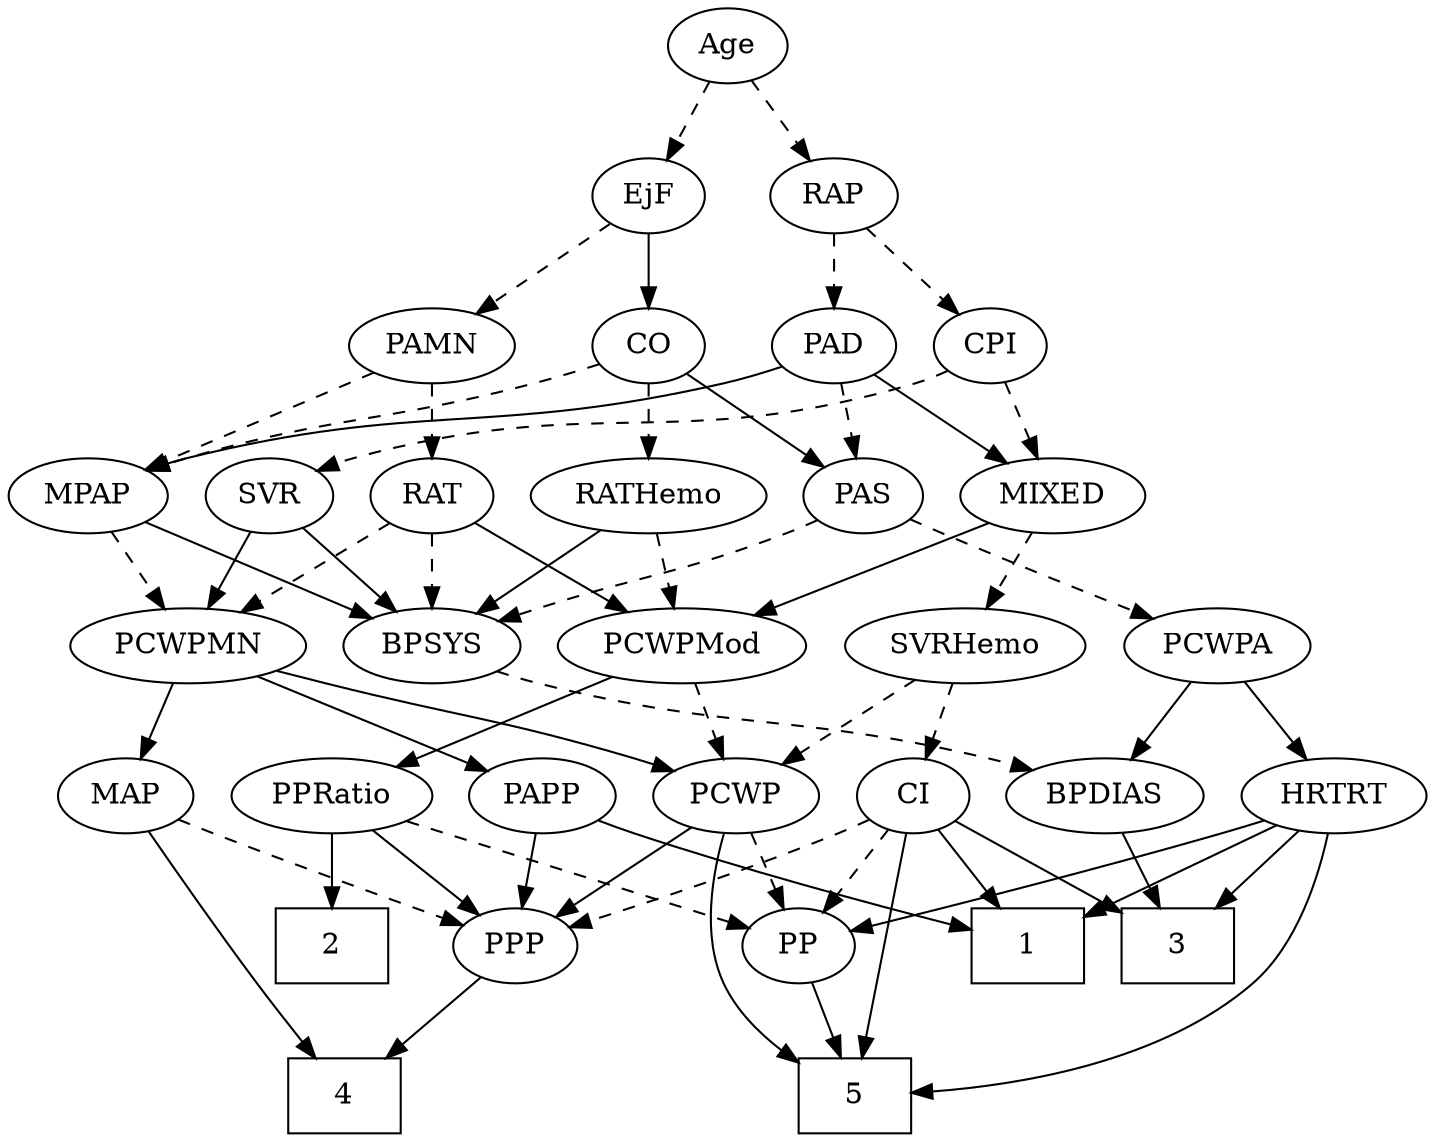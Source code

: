 strict digraph {
	graph [bb="0,0,623.74,540"];
	node [label="\N"];
	1	[height=0.5,
		pos="452.1,90",
		shape=box,
		width=0.75];
	2	[height=0.5,
		pos="143.1,90",
		shape=box,
		width=0.75];
	3	[height=0.5,
		pos="524.1,90",
		shape=box,
		width=0.75];
	4	[height=0.5,
		pos="148.1,18",
		shape=box,
		width=0.75];
	5	[height=0.5,
		pos="369.1,18",
		shape=box,
		width=0.75];
	Age	[height=0.5,
		pos="321.1,522",
		width=0.75];
	EjF	[height=0.5,
		pos="284.1,450",
		width=0.75];
	Age -> EjF	[pos="e,292.63,467.15 312.52,504.76 308.03,496.28 302.45,485.71 297.42,476.2",
		style=dashed];
	RAP	[height=0.5,
		pos="368.1,450",
		width=0.77632];
	Age -> RAP	[pos="e,357.47,466.82 331.76,505.12 337.65,496.34 345.09,485.26 351.7,475.42",
		style=dashed];
	CO	[height=0.5,
		pos="284.1,378",
		width=0.75];
	EjF -> CO	[pos="e,284.1,396.1 284.1,431.7 284.1,423.98 284.1,414.71 284.1,406.11",
		style=solid];
	PAMN	[height=0.5,
		pos="189.1,378",
		width=1.011];
	EjF -> PAMN	[pos="e,208.71,393.45 266.67,436.16 252.84,425.97 233.23,411.52 217.19,399.7",
		style=dashed];
	PAD	[height=0.5,
		pos="368.1,378",
		width=0.79437];
	RAP -> PAD	[pos="e,368.1,396.1 368.1,431.7 368.1,423.98 368.1,414.71 368.1,406.11",
		style=dashed];
	CPI	[height=0.5,
		pos="442.1,378",
		width=0.75];
	RAP -> CPI	[pos="e,427.04,393.25 383.43,434.5 393.92,424.58 407.99,411.26 419.72,400.16",
		style=dashed];
	MIXED	[height=0.5,
		pos="463.1,306",
		width=1.1193];
	PCWPMod	[height=0.5,
		pos="297.1,234",
		width=1.4443];
	MIXED -> PCWPMod	[pos="e,328.94,248.43 434.56,292.97 408.04,281.79 368.25,265 338.29,252.37",
		style=solid];
	SVRHemo	[height=0.5,
		pos="417.1,234",
		width=1.3902];
	MIXED -> SVRHemo	[pos="e,428.24,251.96 452.2,288.41 446.72,280.08 439.96,269.8 433.85,260.49",
		style=dashed];
	MPAP	[height=0.5,
		pos="35.097,306",
		width=0.97491];
	BPSYS	[height=0.5,
		pos="189.1,234",
		width=1.0471];
	MPAP -> BPSYS	[pos="e,162.86,246.93 60.527,293.44 85.932,281.89 125.2,264.04 153.66,251.11",
		style=solid];
	PCWPMN	[height=0.5,
		pos="83.097,234",
		width=1.3902];
	MPAP -> PCWPMN	[pos="e,71.691,251.63 46.23,288.76 52.082,280.23 59.383,269.58 65.941,260.02",
		style=dashed];
	BPDIAS	[height=0.5,
		pos="484.1,162",
		width=1.1735];
	BPSYS -> BPDIAS	[pos="e,452.75,174.22 217.19,221.98 223.36,219.8 229.9,217.67 236.1,216 322.02,192.78 346.89,202.13 433.1,180 436.31,179.18 439.61,178.25 \
442.91,177.28",
		style=dashed];
	PAD -> MIXED	[pos="e,443.01,321.8 385.97,363.83 399.66,353.74 418.83,339.62 434.63,327.98",
		style=solid];
	PAD -> MPAP	[pos="e,61.309,318.21 344.45,367.61 336.77,364.84 328.16,362.01 320.1,360 215.01,333.8 183.8,351.68 79.097,324 76.442,323.3 73.728,322.49 \
71.016,321.61",
		style=solid];
	PAS	[height=0.5,
		pos="378.1,306",
		width=0.75];
	PAD -> PAS	[pos="e,375.63,324.28 370.52,360.05 371.62,352.35 372.95,343.03 374.19,334.36",
		style=dashed];
	CO -> MPAP	[pos="e,61.879,318.04 260.85,368.56 252.47,365.66 242.91,362.52 234.1,360 166.09,340.59 146.69,344.8 79.097,324 76.543,323.21 73.926,322.35 \
71.303,321.45",
		style=dashed];
	CO -> PAS	[pos="e,360.81,319.87 301.78,363.83 316.05,353.21 336.32,338.11 352.39,326.15",
		style=solid];
	RATHemo	[height=0.5,
		pos="284.1,306",
		width=1.3721];
	CO -> RATHemo	[pos="e,284.1,324.1 284.1,359.7 284.1,351.98 284.1,342.71 284.1,334.11",
		style=dashed];
	PAS -> BPSYS	[pos="e,218.15,245.61 356.95,294.53 352.12,292.27 346.97,289.97 342.1,288 295.97,269.35 283.05,268.46 236.1,252 233.37,251.04 230.56,250.05 \
227.73,249.04",
		style=dashed];
	PCWPA	[height=0.5,
		pos="527.1,234",
		width=1.1555];
	PAS -> PCWPA	[pos="e,499.69,247.83 399.41,294.92 404.24,292.64 409.34,290.24 414.1,288 439.54,276.02 468.23,262.57 490.34,252.21",
		style=dashed];
	PAMN -> MPAP	[pos="e,60.445,318.52 163.32,365.28 137.63,353.6 98.005,335.59 69.608,322.69",
		style=dashed];
	RAT	[height=0.5,
		pos="189.1,306",
		width=0.75827];
	PAMN -> RAT	[pos="e,189.1,324.1 189.1,359.7 189.1,351.98 189.1,342.71 189.1,334.11",
		style=dashed];
	RATHemo -> BPSYS	[pos="e,208.82,249.54 263.01,289.46 249.49,279.5 231.77,266.44 217.07,255.61",
		style=solid];
	RATHemo -> PCWPMod	[pos="e,293.92,252.1 287.31,287.7 288.74,279.98 290.46,270.71 292.06,262.11",
		style=dashed];
	CPI -> MIXED	[pos="e,457.91,324.28 447.18,360.05 449.52,352.26 452.35,342.82 454.97,334.08",
		style=dashed];
	SVR	[height=0.5,
		pos="116.1,306",
		width=0.77632];
	CPI -> SVR	[pos="e,137.21,317.97 421.58,366.02 416.62,363.73 411.26,361.55 406.1,360 297.3,327.39 262.06,356.04 153.1,324 150.95,323.37 148.76,322.63 \
146.59,321.83",
		style=dashed];
	RAT -> BPSYS	[pos="e,189.1,252.1 189.1,287.7 189.1,279.98 189.1,270.71 189.1,262.11",
		style=dashed];
	RAT -> PCWPMod	[pos="e,273.6,250.23 207.91,292.81 223.67,282.59 246.5,267.79 265.12,255.73",
		style=solid];
	RAT -> PCWPMN	[pos="e,105.94,250.09 170.15,292.49 154.69,282.28 132.54,267.65 114.45,255.7",
		style=dashed];
	SVR -> BPSYS	[pos="e,172.98,250.46 131.22,290.5 141.13,281 154.28,268.38 165.55,257.58",
		style=solid];
	SVR -> PCWPMN	[pos="e,91.091,251.96 108.28,288.41 104.43,280.25 99.701,270.22 95.385,261.07",
		style=solid];
	PPRatio	[height=0.5,
		pos="143.1,162",
		width=1.1013];
	PCWPMod -> PPRatio	[pos="e,170.11,175.28 266.67,219.17 241.61,207.78 206.01,191.6 179.45,179.52",
		style=solid];
	PCWP	[height=0.5,
		pos="317.1,162",
		width=0.97491];
	PCWPMod -> PCWP	[pos="e,312.16,180.28 301.94,216.05 304.17,208.26 306.86,198.82 309.36,190.08",
		style=dashed];
	PCWPA -> BPDIAS	[pos="e,494.51,179.96 516.91,216.41 511.79,208.08 505.47,197.8 499.75,188.49",
		style=solid];
	HRTRT	[height=0.5,
		pos="584.1,162",
		width=1.1013];
	PCWPA -> HRTRT	[pos="e,570.95,179.15 540.32,216.76 547.51,207.93 556.55,196.83 564.54,187.01",
		style=solid];
	MAP	[height=0.5,
		pos="55.097,162",
		width=0.84854];
	PCWPMN -> MAP	[pos="e,61.812,179.79 76.319,216.05 73.086,207.97 69.145,198.12 65.542,189.11",
		style=solid];
	PCWPMN -> PCWP	[pos="e,290.26,173.86 120.85,222.05 127.9,220.02 135.22,217.94 142.1,216 200.22,199.64 215.75,198.9 273.1,180 275.63,179.16 278.24,178.26 \
280.85,177.33",
		style=solid];
	PAPP	[height=0.5,
		pos="232.1,162",
		width=0.88464];
	PCWPMN -> PAPP	[pos="e,208.48,174.1 112.18,219.34 137.22,207.57 173.33,190.61 199.38,178.37",
		style=solid];
	SVRHemo -> PCWP	[pos="e,337.19,177.07 394.9,217.46 380.34,207.27 361.16,193.84 345.49,182.87",
		style=dashed];
	CI	[height=0.5,
		pos="397.1,162",
		width=0.75];
	SVRHemo -> CI	[pos="e,401.89,179.79 412.26,216.05 410,208.14 407.25,198.54 404.72,189.69",
		style=dashed];
	BPDIAS -> 3	[pos="e,514.13,108.45 493.58,144.41 498.22,136.28 503.92,126.31 509.13,117.18",
		style=solid];
	MAP -> 4	[pos="e,133.84,36.243 63.877,144.54 73.753,126.37 90.581,96.476 107.1,72 113.41,62.646 120.82,52.772 127.6,44.114",
		style=solid];
	PPP	[height=0.5,
		pos="224.1,90",
		width=0.75];
	MAP -> PPP	[pos="e,201.48,100.03 78.983,150.48 83.968,148.32 89.197,146.07 94.097,144 127.35,129.98 165.63,114.44 192,103.84",
		style=dashed];
	PP	[height=0.5,
		pos="342.1,90",
		width=0.75];
	PP -> 5	[pos="e,362.37,36.447 348.5,72.411 351.53,64.539 355.24,54.929 358.67,46.042",
		style=solid];
	PPP -> 4	[pos="e,166.68,36.113 208.72,74.834 198.85,65.746 185.78,53.71 174.31,43.141",
		style=solid];
	PPRatio -> 2	[pos="e,143.1,108.1 143.1,143.7 143.1,135.98 143.1,126.71 143.1,118.11",
		style=solid];
	PPRatio -> PP	[pos="e,318.81,99.151 173.31,150.29 179.21,148.2 185.34,146.03 191.1,144 231.71,129.68 278.49,113.28 309.08,102.56",
		style=dashed];
	PPRatio -> PPP	[pos="e,208.2,104.74 160.67,145.81 172.28,135.78 187.62,122.52 200.31,111.55",
		style=solid];
	PCWP -> 5	[pos="e,342.09,33.926 309.81,144.09 302.96,125.53 295.26,95.289 306.1,72 312.06,59.196 322.8,48.38 333.75,39.925",
		style=solid];
	PCWP -> PP	[pos="e,336.1,107.79 323.15,144.05 326,136.06 329.48,126.33 332.67,117.4",
		style=dashed];
	PCWP -> PPP	[pos="e,241.46,104.07 297.83,146.5 283.82,135.95 264.73,121.58 249.48,110.1",
		style=solid];
	CI -> 1	[pos="e,438.64,108.13 409.03,145.81 415.84,137.14 424.56,126.05 432.36,116.12",
		style=solid];
	CI -> 3	[pos="e,496.98,105.95 417.22,149.91 436.24,139.43 465.2,123.46 488.18,110.8",
		style=solid];
	CI -> 5	[pos="e,372.49,36.189 393.72,143.87 388.93,119.56 380.1,74.819 374.42,46.013",
		style=solid];
	CI -> PP	[pos="e,354.01,106.16 385.16,145.81 377.88,136.55 368.43,124.52 360.24,114.09",
		style=dashed];
	CI -> PPP	[pos="e,247.57,99.496 375.89,150.68 371.06,148.41 365.92,146.07 361.1,144 326.03,128.96 285.15,113.4 257.24,103.06",
		style=dashed];
	PAPP -> 1	[pos="e,424.82,98.115 256.65,150.33 262.03,148.13 267.72,145.9 273.1,144 321.55,126.84 378.66,110.6 415.11,100.73",
		style=solid];
	PAPP -> PPP	[pos="e,226.05,108.1 230.12,143.7 229.24,135.98 228.18,126.71 227.2,118.11",
		style=solid];
	HRTRT -> 1	[pos="e,479.55,105.56 559.27,147.83 539.31,137.25 511,122.24 488.49,110.3",
		style=solid];
	HRTRT -> 3	[pos="e,538.77,108.12 570.18,144.76 562.82,136.18 553.64,125.46 545.4,115.86",
		style=solid];
	HRTRT -> 5	[pos="e,396.35,18.576 584.27,143.8 583.51,123.83 579.15,91.194 560.1,72 519.22,30.825 449.34,20.897 406.39,18.917",
		style=solid];
	HRTRT -> PP	[pos="e,366.93,97.259 553.88,150.17 547.69,148.05 541.2,145.9 535.1,144 480.11,126.93 415.45,109.76 376.68,99.761",
		style=solid];
}
